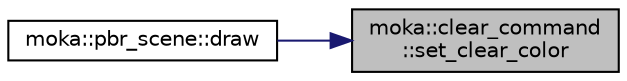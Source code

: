 digraph "moka::clear_command::set_clear_color"
{
 // LATEX_PDF_SIZE
  edge [fontname="Helvetica",fontsize="10",labelfontname="Helvetica",labelfontsize="10"];
  node [fontname="Helvetica",fontsize="10",shape=record];
  rankdir="RL";
  Node5 [label="moka::clear_command\l::set_clear_color",height=0.2,width=0.4,color="black", fillcolor="grey75", style="filled", fontcolor="black",tooltip="Should this clear_command clear the color buffer?"];
  Node5 -> Node6 [dir="back",color="midnightblue",fontsize="10",style="solid",fontname="Helvetica"];
  Node6 [label="moka::pbr_scene::draw",height=0.2,width=0.4,color="black", fillcolor="white", style="filled",URL="$classmoka_1_1pbr__scene.html#a520722e6fd897bd9d35cd5c1b6eb14b6",tooltip="Draw the scene."];
}

